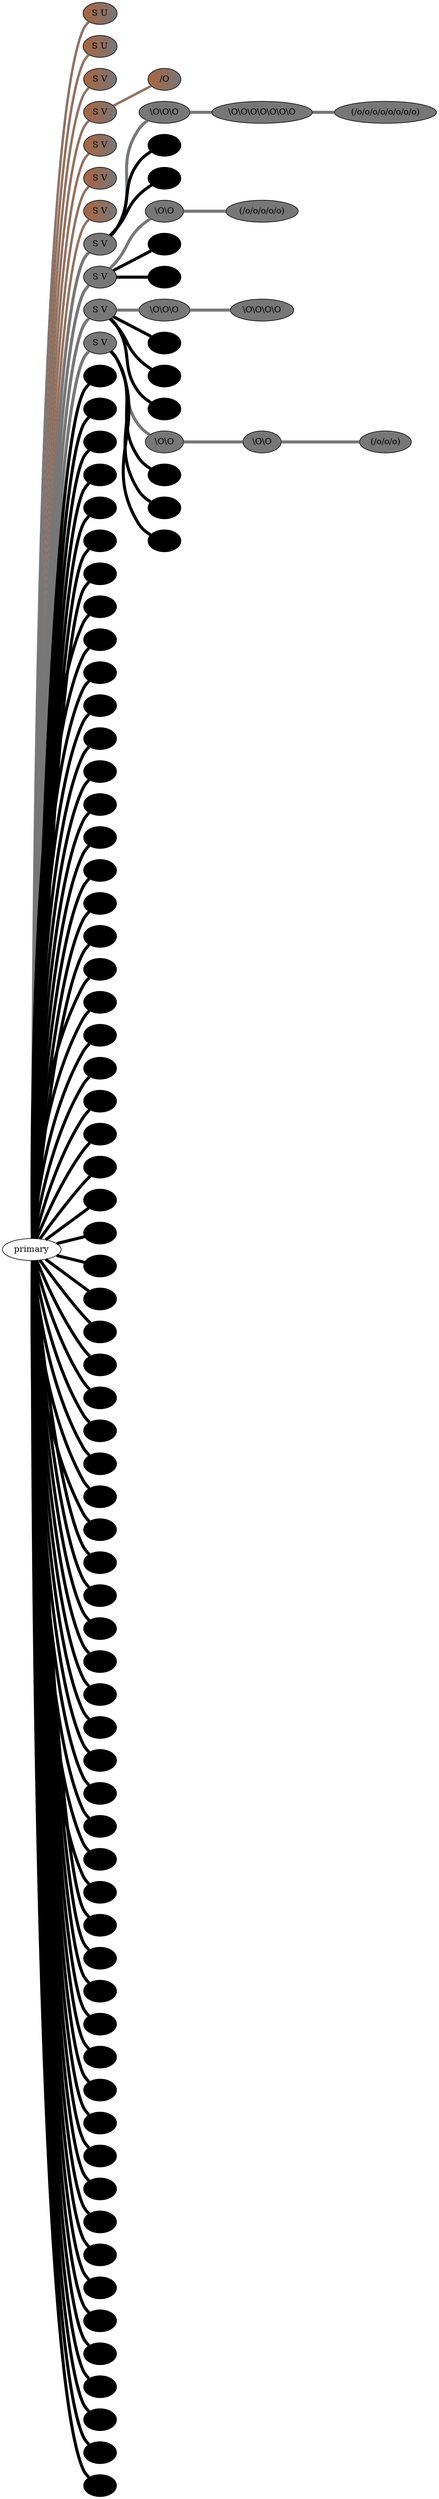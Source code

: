 graph {
 graph [rankdir=LR]
"1" [qtype="pendant_node", pendant_colors="#A86540:#777777", pendant_ply="S", pendant_attach="U", pendant_length="48.0", label="S U", style=filled, fillcolor="#A86540:#777777", fontcolor="#000000"]
"primary" -- "1" [qtype="pendant_link",penwidth=2,color="#A86540:#777777"]
"2" [qtype="pendant_node", pendant_colors="#A86540:#777777", pendant_ply="S", pendant_attach="U", pendant_length="46.5", label="S U", style=filled, fillcolor="#A86540:#777777", fontcolor="#000000"]
"primary" -- "2" [qtype="pendant_link",penwidth=2,color="#A86540:#777777"]
"3" [qtype="pendant_node", pendant_colors="#A86540:#777777", pendant_ply="S", pendant_attach="V", pendant_length="47.0", label="S V", style=filled, fillcolor="#A86540:#777777", fontcolor="#000000"]
"primary" -- "3" [qtype="pendant_link",penwidth=2,color="#A86540:#777777"]
"4" [qtype="pendant_node", pendant_colors="#A86540:#777777", pendant_ply="S", pendant_attach="V", pendant_length="44.5", label="S V", style=filled, fillcolor="#A86540:#777777", fontcolor="#000000"]
"primary" -- "4" [qtype="pendant_link",penwidth=2,color="#A86540:#777777"]
"4:0" [qtype="knot_node", knot_value="1", knot_type="S", knot_position="18.5", knot_spin="S", label="/O", style=filled, fillcolor="#A86540:#777777" , fontcolor="#000000"]
"4" -- "4:0" [qtype="knot_link",penwidth=2,color="#A86540:#777777"]
"5" [qtype="pendant_node", pendant_colors="#A86540:#777777", pendant_ply="S", pendant_attach="V", pendant_length="44.5", label="S V", style=filled, fillcolor="#A86540:#777777", fontcolor="#000000"]
"primary" -- "5" [qtype="pendant_link",penwidth=2,color="#A86540:#777777"]
"6" [qtype="pendant_node", pendant_colors="#A86540:#777777", pendant_ply="S", pendant_attach="V", pendant_length="44.0", label="S V", style=filled, fillcolor="#A86540:#777777", fontcolor="#000000"]
"primary" -- "6" [qtype="pendant_link",penwidth=2,color="#A86540:#777777"]
"7" [qtype="pendant_node", pendant_colors="#A86540:#777777", pendant_ply="S", pendant_attach="V", pendant_length="46.0", label="S V", style=filled, fillcolor="#A86540:#777777", fontcolor="#000000"]
"primary" -- "7" [qtype="pendant_link",penwidth=2,color="#A86540:#777777"]
"8" [qtype="pendant_node", pendant_colors="#777777", pendant_ply="S", pendant_attach="V", pendant_length="25.5", label="S V", style=filled, fillcolor="#777777", fontcolor="#000000"]
"primary" -- "8" [qtype="pendant_link",penwidth=5,color="#777777"]
"8:0" [qtype="knot_node", knot_value="3", knot_type="S", knot_position="6.5", knot_spin="Z", label="\\O\\O\\O", style=filled, fillcolor="#777777" , fontcolor="#000000"]
"8" -- "8:0" [qtype="knot_link",penwidth=5,color="#777777"]
"8:1" [qtype="knot_node", knot_value="7", knot_type="S", knot_position="13.0", knot_spin="Z", label="\\O\\O\\O\\O\\O\\O\\O", style=filled, fillcolor="#777777" , fontcolor="#000000"]
"8:0" -- "8:1" [qtype="knot_link",penwidth=5,color="#777777"]
"8:2" [qtype="knot_node", knot_value="8", knot_type="L", knot_position="21.5", knot_spin="S", label="(/o/o/o/o/o/o/o/o)", style=filled, fillcolor="#777777" , fontcolor="#000000"]
"8:1" -- "8:2" [qtype="knot_link",penwidth=5,color="#777777"]
"8s1" [qtype="pendant_node", pendant_colors="#000000", pendant_ply="", pendant_attach="", pendant_length="", label=" ", style=filled, fillcolor="#000000", fontcolor="#ffffff"]
"8" -- "8s1" [qtype="pendant_link",penwidth=5,color="#000000"]
"8s2" [qtype="pendant_node", pendant_colors="#000000", pendant_ply="", pendant_attach="", pendant_length="", label=" ", style=filled, fillcolor="#000000", fontcolor="#ffffff"]
"8" -- "8s2" [qtype="pendant_link",penwidth=5,color="#000000"]
"9" [qtype="pendant_node", pendant_colors="#777777", pendant_ply="S", pendant_attach="V", pendant_length="43.0", label="S V", style=filled, fillcolor="#777777", fontcolor="#000000"]
"primary" -- "9" [qtype="pendant_link",penwidth=5,color="#777777"]
"9:0" [qtype="knot_node", knot_value="2", knot_type="S", knot_position="7.5", knot_spin="Z", label="\\O\\O", style=filled, fillcolor="#777777" , fontcolor="#000000"]
"9" -- "9:0" [qtype="knot_link",penwidth=5,color="#777777"]
"9:1" [qtype="knot_node", knot_value="5", knot_type="L", knot_position="24.0", knot_spin="S", label="(/o/o/o/o/o)", style=filled, fillcolor="#777777" , fontcolor="#000000"]
"9:0" -- "9:1" [qtype="knot_link",penwidth=5,color="#777777"]
"9s1" [qtype="pendant_node", pendant_colors="#000000", pendant_ply="", pendant_attach="", pendant_length="", label=" ", style=filled, fillcolor="#000000", fontcolor="#ffffff"]
"9" -- "9s1" [qtype="pendant_link",penwidth=5,color="#000000"]
"9s2" [qtype="pendant_node", pendant_colors="#000000", pendant_ply="", pendant_attach="", pendant_length="", label=" ", style=filled, fillcolor="#000000", fontcolor="#ffffff"]
"9" -- "9s2" [qtype="pendant_link",penwidth=5,color="#000000"]
"10" [qtype="pendant_node", pendant_colors="#777777", pendant_ply="S", pendant_attach="V", pendant_length="44.0", label="S V", style=filled, fillcolor="#777777", fontcolor="#000000"]
"primary" -- "10" [qtype="pendant_link",penwidth=5,color="#777777"]
"10:0" [qtype="knot_node", knot_value="3", knot_type="S", knot_position="8.0", knot_spin="Z", label="\\O\\O\\O", style=filled, fillcolor="#777777" , fontcolor="#000000"]
"10" -- "10:0" [qtype="knot_link",penwidth=5,color="#777777"]
"10:1" [qtype="knot_node", knot_value="4", knot_type="S", knot_position="15.0", knot_spin="Z", label="\\O\\O\\O\\O", style=filled, fillcolor="#777777" , fontcolor="#000000"]
"10:0" -- "10:1" [qtype="knot_link",penwidth=5,color="#777777"]
"10s1" [qtype="pendant_node", pendant_colors="#000000", pendant_ply="", pendant_attach="", pendant_length="", label=" ", style=filled, fillcolor="#000000", fontcolor="#ffffff"]
"10" -- "10s1" [qtype="pendant_link",penwidth=5,color="#000000"]
"10s2" [qtype="pendant_node", pendant_colors="#000000", pendant_ply="", pendant_attach="", pendant_length="", label=" ", style=filled, fillcolor="#000000", fontcolor="#ffffff"]
"10" -- "10s2" [qtype="pendant_link",penwidth=5,color="#000000"]
"10s3" [qtype="pendant_node", pendant_colors="#000000", pendant_ply="", pendant_attach="", pendant_length="", label=" ", style=filled, fillcolor="#000000", fontcolor="#ffffff"]
"10" -- "10s3" [qtype="pendant_link",penwidth=5,color="#000000"]
"11" [qtype="pendant_node", pendant_colors="#777777", pendant_ply="S", pendant_attach="V", pendant_length="43.5", label="S V", style=filled, fillcolor="#777777", fontcolor="#000000"]
"primary" -- "11" [qtype="pendant_link",penwidth=5,color="#777777"]
"11:0" [qtype="knot_node", knot_value="2", knot_type="S", knot_position="8.0", knot_spin="Z", label="\\O\\O", style=filled, fillcolor="#777777" , fontcolor="#000000"]
"11" -- "11:0" [qtype="knot_link",penwidth=5,color="#777777"]
"11:1" [qtype="knot_node", knot_value="2", knot_type="S", knot_position="15.0", knot_spin="Z", label="\\O\\O", style=filled, fillcolor="#777777" , fontcolor="#000000"]
"11:0" -- "11:1" [qtype="knot_link",penwidth=5,color="#777777"]
"11:2" [qtype="knot_node", knot_value="3", knot_type="L", knot_position="23.0", knot_spin="S", label="(/o/o/o)", style=filled, fillcolor="#777777" , fontcolor="#000000"]
"11:1" -- "11:2" [qtype="knot_link",penwidth=5,color="#777777"]
"11s1" [qtype="pendant_node", pendant_colors="#000000", pendant_ply="", pendant_attach="", pendant_length="", label=" ", style=filled, fillcolor="#000000", fontcolor="#ffffff"]
"11" -- "11s1" [qtype="pendant_link",penwidth=5,color="#000000"]
"11s2" [qtype="pendant_node", pendant_colors="#000000", pendant_ply="", pendant_attach="", pendant_length="", label=" ", style=filled, fillcolor="#000000", fontcolor="#ffffff"]
"11" -- "11s2" [qtype="pendant_link",penwidth=5,color="#000000"]
"11s3" [qtype="pendant_node", pendant_colors="#000000", pendant_ply="", pendant_attach="", pendant_length="", label=" ", style=filled, fillcolor="#000000", fontcolor="#ffffff"]
"11" -- "11s3" [qtype="pendant_link",penwidth=5,color="#000000"]
"12" [qtype="pendant_node", pendant_colors="#000000", pendant_ply="", pendant_attach="", pendant_length="", label=" ", style=filled, fillcolor="#000000", fontcolor="#ffffff"]
"primary" -- "12" [qtype="pendant_link",penwidth=5,color="#000000"]
"13" [qtype="pendant_node", pendant_colors="#000000", pendant_ply="", pendant_attach="", pendant_length="", label=" ", style=filled, fillcolor="#000000", fontcolor="#ffffff"]
"primary" -- "13" [qtype="pendant_link",penwidth=5,color="#000000"]
"14" [qtype="pendant_node", pendant_colors="#000000", pendant_ply="", pendant_attach="", pendant_length="", label=" ", style=filled, fillcolor="#000000", fontcolor="#ffffff"]
"primary" -- "14" [qtype="pendant_link",penwidth=5,color="#000000"]
"15" [qtype="pendant_node", pendant_colors="#000000", pendant_ply="", pendant_attach="", pendant_length="", label=" ", style=filled, fillcolor="#000000", fontcolor="#ffffff"]
"primary" -- "15" [qtype="pendant_link",penwidth=5,color="#000000"]
"16" [qtype="pendant_node", pendant_colors="#000000", pendant_ply="", pendant_attach="", pendant_length="", label=" ", style=filled, fillcolor="#000000", fontcolor="#ffffff"]
"primary" -- "16" [qtype="pendant_link",penwidth=5,color="#000000"]
"17" [qtype="pendant_node", pendant_colors="#000000", pendant_ply="", pendant_attach="", pendant_length="", label=" ", style=filled, fillcolor="#000000", fontcolor="#ffffff"]
"primary" -- "17" [qtype="pendant_link",penwidth=5,color="#000000"]
"18" [qtype="pendant_node", pendant_colors="#000000", pendant_ply="", pendant_attach="", pendant_length="", label=" ", style=filled, fillcolor="#000000", fontcolor="#ffffff"]
"primary" -- "18" [qtype="pendant_link",penwidth=5,color="#000000"]
"19" [qtype="pendant_node", pendant_colors="#000000", pendant_ply="", pendant_attach="", pendant_length="", label=" ", style=filled, fillcolor="#000000", fontcolor="#ffffff"]
"primary" -- "19" [qtype="pendant_link",penwidth=5,color="#000000"]
"20" [qtype="pendant_node", pendant_colors="#000000", pendant_ply="", pendant_attach="", pendant_length="", label=" ", style=filled, fillcolor="#000000", fontcolor="#ffffff"]
"primary" -- "20" [qtype="pendant_link",penwidth=5,color="#000000"]
"21" [qtype="pendant_node", pendant_colors="#000000", pendant_ply="", pendant_attach="", pendant_length="", label=" ", style=filled, fillcolor="#000000", fontcolor="#ffffff"]
"primary" -- "21" [qtype="pendant_link",penwidth=5,color="#000000"]
"22" [qtype="pendant_node", pendant_colors="#000000", pendant_ply="", pendant_attach="", pendant_length="", label=" ", style=filled, fillcolor="#000000", fontcolor="#ffffff"]
"primary" -- "22" [qtype="pendant_link",penwidth=5,color="#000000"]
"23" [qtype="pendant_node", pendant_colors="#000000", pendant_ply="", pendant_attach="", pendant_length="", label=" ", style=filled, fillcolor="#000000", fontcolor="#ffffff"]
"primary" -- "23" [qtype="pendant_link",penwidth=5,color="#000000"]
"24" [qtype="pendant_node", pendant_colors="#000000", pendant_ply="", pendant_attach="", pendant_length="", label=" ", style=filled, fillcolor="#000000", fontcolor="#ffffff"]
"primary" -- "24" [qtype="pendant_link",penwidth=5,color="#000000"]
"25" [qtype="pendant_node", pendant_colors="#000000", pendant_ply="", pendant_attach="", pendant_length="", label=" ", style=filled, fillcolor="#000000", fontcolor="#ffffff"]
"primary" -- "25" [qtype="pendant_link",penwidth=5,color="#000000"]
"26" [qtype="pendant_node", pendant_colors="#000000", pendant_ply="", pendant_attach="", pendant_length="", label=" ", style=filled, fillcolor="#000000", fontcolor="#ffffff"]
"primary" -- "26" [qtype="pendant_link",penwidth=5,color="#000000"]
"27" [qtype="pendant_node", pendant_colors="#000000", pendant_ply="", pendant_attach="", pendant_length="", label=" ", style=filled, fillcolor="#000000", fontcolor="#ffffff"]
"primary" -- "27" [qtype="pendant_link",penwidth=5,color="#000000"]
"28" [qtype="pendant_node", pendant_colors="#000000", pendant_ply="", pendant_attach="", pendant_length="", label=" ", style=filled, fillcolor="#000000", fontcolor="#ffffff"]
"primary" -- "28" [qtype="pendant_link",penwidth=5,color="#000000"]
"29" [qtype="pendant_node", pendant_colors="#000000", pendant_ply="", pendant_attach="", pendant_length="", label=" ", style=filled, fillcolor="#000000", fontcolor="#ffffff"]
"primary" -- "29" [qtype="pendant_link",penwidth=5,color="#000000"]
"30" [qtype="pendant_node", pendant_colors="#000000", pendant_ply="", pendant_attach="", pendant_length="", label=" ", style=filled, fillcolor="#000000", fontcolor="#ffffff"]
"primary" -- "30" [qtype="pendant_link",penwidth=5,color="#000000"]
"31" [qtype="pendant_node", pendant_colors="#000000", pendant_ply="", pendant_attach="", pendant_length="", label=" ", style=filled, fillcolor="#000000", fontcolor="#ffffff"]
"primary" -- "31" [qtype="pendant_link",penwidth=5,color="#000000"]
"32" [qtype="pendant_node", pendant_colors="#000000", pendant_ply="", pendant_attach="", pendant_length="", label=" ", style=filled, fillcolor="#000000", fontcolor="#ffffff"]
"primary" -- "32" [qtype="pendant_link",penwidth=5,color="#000000"]
"33" [qtype="pendant_node", pendant_colors="#000000", pendant_ply="", pendant_attach="", pendant_length="", label=" ", style=filled, fillcolor="#000000", fontcolor="#ffffff"]
"primary" -- "33" [qtype="pendant_link",penwidth=5,color="#000000"]
"34" [qtype="pendant_node", pendant_colors="#000000", pendant_ply="", pendant_attach="", pendant_length="", label=" ", style=filled, fillcolor="#000000", fontcolor="#ffffff"]
"primary" -- "34" [qtype="pendant_link",penwidth=5,color="#000000"]
"35" [qtype="pendant_node", pendant_colors="#000000", pendant_ply="", pendant_attach="", pendant_length="", label=" ", style=filled, fillcolor="#000000", fontcolor="#ffffff"]
"primary" -- "35" [qtype="pendant_link",penwidth=5,color="#000000"]
"36" [qtype="pendant_node", pendant_colors="#000000", pendant_ply="", pendant_attach="", pendant_length="", label=" ", style=filled, fillcolor="#000000", fontcolor="#ffffff"]
"primary" -- "36" [qtype="pendant_link",penwidth=5,color="#000000"]
"37" [qtype="pendant_node", pendant_colors="#000000", pendant_ply="", pendant_attach="", pendant_length="", label=" ", style=filled, fillcolor="#000000", fontcolor="#ffffff"]
"primary" -- "37" [qtype="pendant_link",penwidth=5,color="#000000"]
"38" [qtype="pendant_node", pendant_colors="#000000", pendant_ply="", pendant_attach="", pendant_length="", label=" ", style=filled, fillcolor="#000000", fontcolor="#ffffff"]
"primary" -- "38" [qtype="pendant_link",penwidth=5,color="#000000"]
"39" [qtype="pendant_node", pendant_colors="#000000", pendant_ply="", pendant_attach="", pendant_length="", label=" ", style=filled, fillcolor="#000000", fontcolor="#ffffff"]
"primary" -- "39" [qtype="pendant_link",penwidth=5,color="#000000"]
"40" [qtype="pendant_node", pendant_colors="#000000", pendant_ply="", pendant_attach="", pendant_length="", label=" ", style=filled, fillcolor="#000000", fontcolor="#ffffff"]
"primary" -- "40" [qtype="pendant_link",penwidth=5,color="#000000"]
"41" [qtype="pendant_node", pendant_colors="#000000", pendant_ply="", pendant_attach="", pendant_length="", label=" ", style=filled, fillcolor="#000000", fontcolor="#ffffff"]
"primary" -- "41" [qtype="pendant_link",penwidth=5,color="#000000"]
"42" [qtype="pendant_node", pendant_colors="#000000", pendant_ply="", pendant_attach="", pendant_length="", label=" ", style=filled, fillcolor="#000000", fontcolor="#ffffff"]
"primary" -- "42" [qtype="pendant_link",penwidth=5,color="#000000"]
"43" [qtype="pendant_node", pendant_colors="#000000", pendant_ply="", pendant_attach="", pendant_length="", label=" ", style=filled, fillcolor="#000000", fontcolor="#ffffff"]
"primary" -- "43" [qtype="pendant_link",penwidth=5,color="#000000"]
"44" [qtype="pendant_node", pendant_colors="#000000", pendant_ply="", pendant_attach="", pendant_length="", label=" ", style=filled, fillcolor="#000000", fontcolor="#ffffff"]
"primary" -- "44" [qtype="pendant_link",penwidth=5,color="#000000"]
"45" [qtype="pendant_node", pendant_colors="#000000", pendant_ply="", pendant_attach="", pendant_length="", label=" ", style=filled, fillcolor="#000000", fontcolor="#ffffff"]
"primary" -- "45" [qtype="pendant_link",penwidth=5,color="#000000"]
"46" [qtype="pendant_node", pendant_colors="#000000", pendant_ply="", pendant_attach="", pendant_length="", label=" ", style=filled, fillcolor="#000000", fontcolor="#ffffff"]
"primary" -- "46" [qtype="pendant_link",penwidth=5,color="#000000"]
"47" [qtype="pendant_node", pendant_colors="#000000", pendant_ply="", pendant_attach="", pendant_length="", label=" ", style=filled, fillcolor="#000000", fontcolor="#ffffff"]
"primary" -- "47" [qtype="pendant_link",penwidth=5,color="#000000"]
"48" [qtype="pendant_node", pendant_colors="#000000", pendant_ply="", pendant_attach="", pendant_length="", label=" ", style=filled, fillcolor="#000000", fontcolor="#ffffff"]
"primary" -- "48" [qtype="pendant_link",penwidth=5,color="#000000"]
"49" [qtype="pendant_node", pendant_colors="#000000", pendant_ply="", pendant_attach="", pendant_length="", label=" ", style=filled, fillcolor="#000000", fontcolor="#ffffff"]
"primary" -- "49" [qtype="pendant_link",penwidth=5,color="#000000"]
"50" [qtype="pendant_node", pendant_colors="#000000", pendant_ply="", pendant_attach="", pendant_length="", label=" ", style=filled, fillcolor="#000000", fontcolor="#ffffff"]
"primary" -- "50" [qtype="pendant_link",penwidth=5,color="#000000"]
"51" [qtype="pendant_node", pendant_colors="#000000", pendant_ply="", pendant_attach="", pendant_length="", label=" ", style=filled, fillcolor="#000000", fontcolor="#ffffff"]
"primary" -- "51" [qtype="pendant_link",penwidth=5,color="#000000"]
"52" [qtype="pendant_node", pendant_colors="#000000", pendant_ply="", pendant_attach="", pendant_length="", label=" ", style=filled, fillcolor="#000000", fontcolor="#ffffff"]
"primary" -- "52" [qtype="pendant_link",penwidth=5,color="#000000"]
"53" [qtype="pendant_node", pendant_colors="#000000", pendant_ply="", pendant_attach="", pendant_length="", label=" ", style=filled, fillcolor="#000000", fontcolor="#ffffff"]
"primary" -- "53" [qtype="pendant_link",penwidth=5,color="#000000"]
"54" [qtype="pendant_node", pendant_colors="#000000", pendant_ply="", pendant_attach="", pendant_length="", label=" ", style=filled, fillcolor="#000000", fontcolor="#ffffff"]
"primary" -- "54" [qtype="pendant_link",penwidth=5,color="#000000"]
"55" [qtype="pendant_node", pendant_colors="#000000", pendant_ply="", pendant_attach="", pendant_length="", label=" ", style=filled, fillcolor="#000000", fontcolor="#ffffff"]
"primary" -- "55" [qtype="pendant_link",penwidth=5,color="#000000"]
"56" [qtype="pendant_node", pendant_colors="#000000", pendant_ply="", pendant_attach="", pendant_length="", label=" ", style=filled, fillcolor="#000000", fontcolor="#ffffff"]
"primary" -- "56" [qtype="pendant_link",penwidth=5,color="#000000"]
"57" [qtype="pendant_node", pendant_colors="#000000", pendant_ply="", pendant_attach="", pendant_length="", label=" ", style=filled, fillcolor="#000000", fontcolor="#ffffff"]
"primary" -- "57" [qtype="pendant_link",penwidth=5,color="#000000"]
"58" [qtype="pendant_node", pendant_colors="#000000", pendant_ply="", pendant_attach="", pendant_length="", label=" ", style=filled, fillcolor="#000000", fontcolor="#ffffff"]
"primary" -- "58" [qtype="pendant_link",penwidth=5,color="#000000"]
"59" [qtype="pendant_node", pendant_colors="#000000", pendant_ply="", pendant_attach="", pendant_length="", label=" ", style=filled, fillcolor="#000000", fontcolor="#ffffff"]
"primary" -- "59" [qtype="pendant_link",penwidth=5,color="#000000"]
"60" [qtype="pendant_node", pendant_colors="#000000", pendant_ply="", pendant_attach="", pendant_length="", label=" ", style=filled, fillcolor="#000000", fontcolor="#ffffff"]
"primary" -- "60" [qtype="pendant_link",penwidth=5,color="#000000"]
"61" [qtype="pendant_node", pendant_colors="#000000", pendant_ply="", pendant_attach="", pendant_length="", label=" ", style=filled, fillcolor="#000000", fontcolor="#ffffff"]
"primary" -- "61" [qtype="pendant_link",penwidth=5,color="#000000"]
"62" [qtype="pendant_node", pendant_colors="#000000", pendant_ply="", pendant_attach="", pendant_length="", label=" ", style=filled, fillcolor="#000000", fontcolor="#ffffff"]
"primary" -- "62" [qtype="pendant_link",penwidth=5,color="#000000"]
"63" [qtype="pendant_node", pendant_colors="#000000", pendant_ply="", pendant_attach="", pendant_length="", label=" ", style=filled, fillcolor="#000000", fontcolor="#ffffff"]
"primary" -- "63" [qtype="pendant_link",penwidth=5,color="#000000"]
"64" [qtype="pendant_node", pendant_colors="#000000", pendant_ply="", pendant_attach="", pendant_length="", label=" ", style=filled, fillcolor="#000000", fontcolor="#ffffff"]
"primary" -- "64" [qtype="pendant_link",penwidth=5,color="#000000"]
"65" [qtype="pendant_node", pendant_colors="#000000", pendant_ply="", pendant_attach="", pendant_length="", label=" ", style=filled, fillcolor="#000000", fontcolor="#ffffff"]
"primary" -- "65" [qtype="pendant_link",penwidth=5,color="#000000"]
"66" [qtype="pendant_node", pendant_colors="#000000", pendant_ply="", pendant_attach="", pendant_length="", label=" ", style=filled, fillcolor="#000000", fontcolor="#ffffff"]
"primary" -- "66" [qtype="pendant_link",penwidth=5,color="#000000"]
"67" [qtype="pendant_node", pendant_colors="#000000", pendant_ply="", pendant_attach="", pendant_length="", label=" ", style=filled, fillcolor="#000000", fontcolor="#ffffff"]
"primary" -- "67" [qtype="pendant_link",penwidth=5,color="#000000"]
"68" [qtype="pendant_node", pendant_colors="#000000", pendant_ply="", pendant_attach="", pendant_length="", label=" ", style=filled, fillcolor="#000000", fontcolor="#ffffff"]
"primary" -- "68" [qtype="pendant_link",penwidth=5,color="#000000"]
"M1" [qtype="pendant_node", pendant_colors="#000000", pendant_ply="", pendant_attach="", pendant_length="", label=" ", style=filled, fillcolor="#000000", fontcolor="#ffffff"]
"primary" -- "M1" [qtype="pendant_link",penwidth=5,color="#000000"]
"69" [qtype="pendant_node", pendant_colors="#000000", pendant_ply="", pendant_attach="", pendant_length="", label=" ", style=filled, fillcolor="#000000", fontcolor="#ffffff"]
"primary" -- "69" [qtype="pendant_link",penwidth=5,color="#000000"]
"70" [qtype="pendant_node", pendant_colors="#000000", pendant_ply="", pendant_attach="", pendant_length="", label=" ", style=filled, fillcolor="#000000", fontcolor="#ffffff"]
"primary" -- "70" [qtype="pendant_link",penwidth=5,color="#000000"]
"71" [qtype="pendant_node", pendant_colors="#000000", pendant_ply="", pendant_attach="", pendant_length="", label=" ", style=filled, fillcolor="#000000", fontcolor="#ffffff"]
"primary" -- "71" [qtype="pendant_link",penwidth=5,color="#000000"]
"72" [qtype="pendant_node", pendant_colors="#000000", pendant_ply="", pendant_attach="", pendant_length="", label=" ", style=filled, fillcolor="#000000", fontcolor="#ffffff"]
"primary" -- "72" [qtype="pendant_link",penwidth=5,color="#000000"]
"73" [qtype="pendant_node", pendant_colors="#000000", pendant_ply="", pendant_attach="", pendant_length="", label=" ", style=filled, fillcolor="#000000", fontcolor="#ffffff"]
"primary" -- "73" [qtype="pendant_link",penwidth=5,color="#000000"]
"74" [qtype="pendant_node", pendant_colors="#000000", pendant_ply="", pendant_attach="", pendant_length="", label=" ", style=filled, fillcolor="#000000", fontcolor="#ffffff"]
"primary" -- "74" [qtype="pendant_link",penwidth=5,color="#000000"]
"75" [qtype="pendant_node", pendant_colors="#000000", pendant_ply="", pendant_attach="", pendant_length="", label=" ", style=filled, fillcolor="#000000", fontcolor="#ffffff"]
"primary" -- "75" [qtype="pendant_link",penwidth=5,color="#000000"]
}
